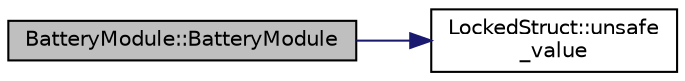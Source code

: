 digraph "BatteryModule::BatteryModule"
{
  edge [fontname="Helvetica",fontsize="10",labelfontname="Helvetica",labelfontsize="10"];
  node [fontname="Helvetica",fontsize="10",shape=record];
  rankdir="LR";
  Node0 [label="BatteryModule::BatteryModule",height=0.2,width=0.4,color="black", fillcolor="grey75", style="filled", fontcolor="black"];
  Node0 -> Node1 [color="midnightblue",fontsize="10",style="solid",fontname="Helvetica"];
  Node1 [label="LockedStruct::unsafe\l_value",height=0.2,width=0.4,color="black", fillcolor="white", style="filled",URL="$struct_locked_struct.html#a915c1d48aeaf29c4af2897122ad4b486",tooltip="Bypass the locking system to directly get a pointer to the underlying data. "];
}
